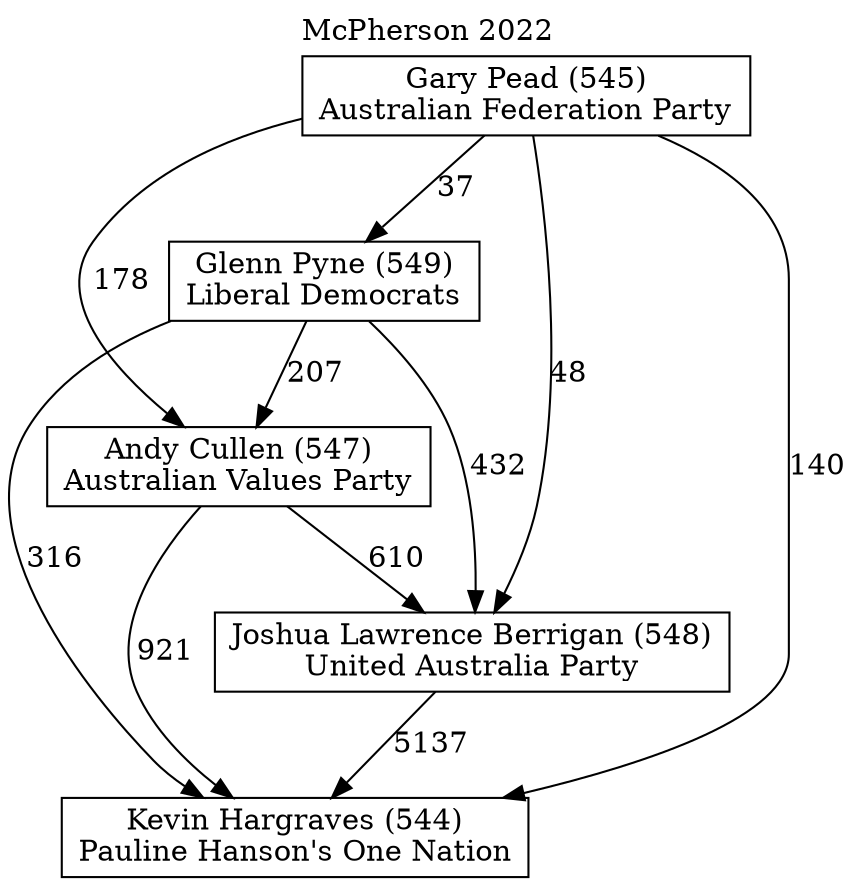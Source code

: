 // House preference flow
digraph "Kevin Hargraves (544)_McPherson_2022" {
	graph [label="McPherson 2022" labelloc=t mclimit=10]
	node [shape=box]
	"Kevin Hargraves (544)" [label="Kevin Hargraves (544)
Pauline Hanson's One Nation"]
	"Joshua Lawrence Berrigan (548)" [label="Joshua Lawrence Berrigan (548)
United Australia Party"]
	"Andy Cullen (547)" [label="Andy Cullen (547)
Australian Values Party"]
	"Glenn Pyne (549)" [label="Glenn Pyne (549)
Liberal Democrats"]
	"Gary Pead (545)" [label="Gary Pead (545)
Australian Federation Party"]
	"Joshua Lawrence Berrigan (548)" -> "Kevin Hargraves (544)" [label=5137]
	"Andy Cullen (547)" -> "Joshua Lawrence Berrigan (548)" [label=610]
	"Glenn Pyne (549)" -> "Andy Cullen (547)" [label=207]
	"Gary Pead (545)" -> "Glenn Pyne (549)" [label=37]
	"Andy Cullen (547)" -> "Kevin Hargraves (544)" [label=921]
	"Glenn Pyne (549)" -> "Kevin Hargraves (544)" [label=316]
	"Gary Pead (545)" -> "Kevin Hargraves (544)" [label=140]
	"Gary Pead (545)" -> "Andy Cullen (547)" [label=178]
	"Glenn Pyne (549)" -> "Joshua Lawrence Berrigan (548)" [label=432]
	"Gary Pead (545)" -> "Joshua Lawrence Berrigan (548)" [label=48]
}
